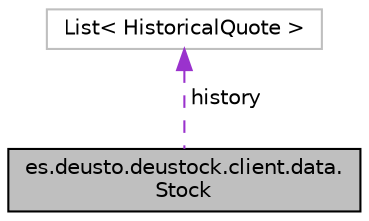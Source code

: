 digraph "es.deusto.deustock.client.data.Stock"
{
 // LATEX_PDF_SIZE
  edge [fontname="Helvetica",fontsize="10",labelfontname="Helvetica",labelfontsize="10"];
  node [fontname="Helvetica",fontsize="10",shape=record];
  Node1 [label="es.deusto.deustock.client.data.\lStock",height=0.2,width=0.4,color="black", fillcolor="grey75", style="filled", fontcolor="black",tooltip=" "];
  Node2 -> Node1 [dir="back",color="darkorchid3",fontsize="10",style="dashed",label=" history" ,fontname="Helvetica"];
  Node2 [label="List\< HistoricalQuote \>",height=0.2,width=0.4,color="grey75", fillcolor="white", style="filled",tooltip=" "];
}
